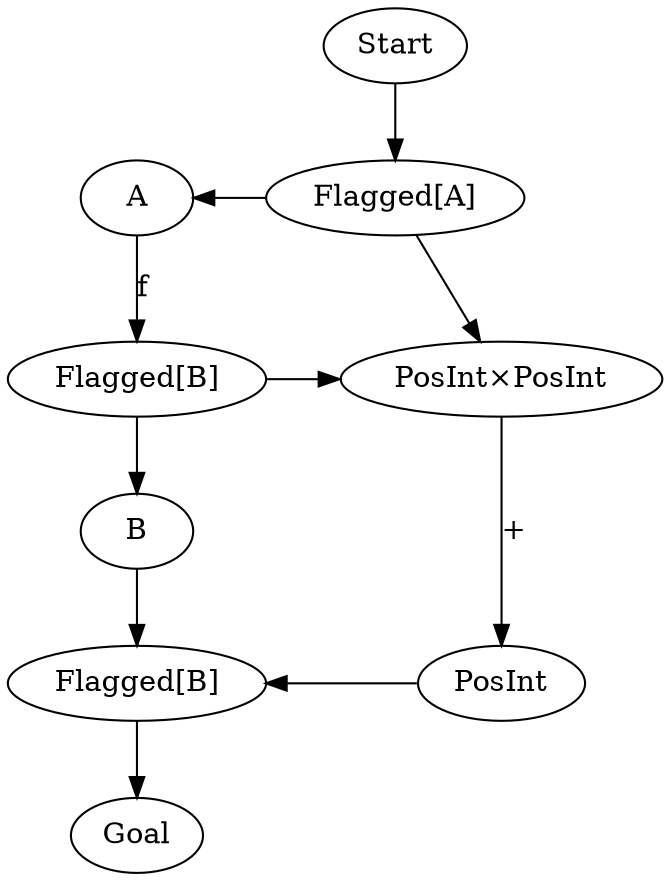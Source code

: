 digraph {
    Start[class="extremity"]
    Goal[class="extremity"]

    FA[label="Flagged[A]" group="upper" class="start"]
    A[group="upper"]
    FB[label="Flagged[B]" group="upper"]
    B[group="upper"]
    FB2[label="Flagged[B]" group="upper" class="goal"]
    XX[label="PosInt×PosInt" group="lower"]
    X[label="PosInt" group="lower"]


    {
        rank=same
        A -> FA[dir="back"]
    }


    {
        rank=same
        FB -> XX
    }

    {
        rank=same
        FB2 -> X[dir="back"]
    }

    FA -> XX
    A -> FB[label="f"]
    XX -> X[label="+"]
    FB -> B
    B  -> FB2

    Start -> FA[class="start"]
    FB2 -> Goal[class="goal"]
}
